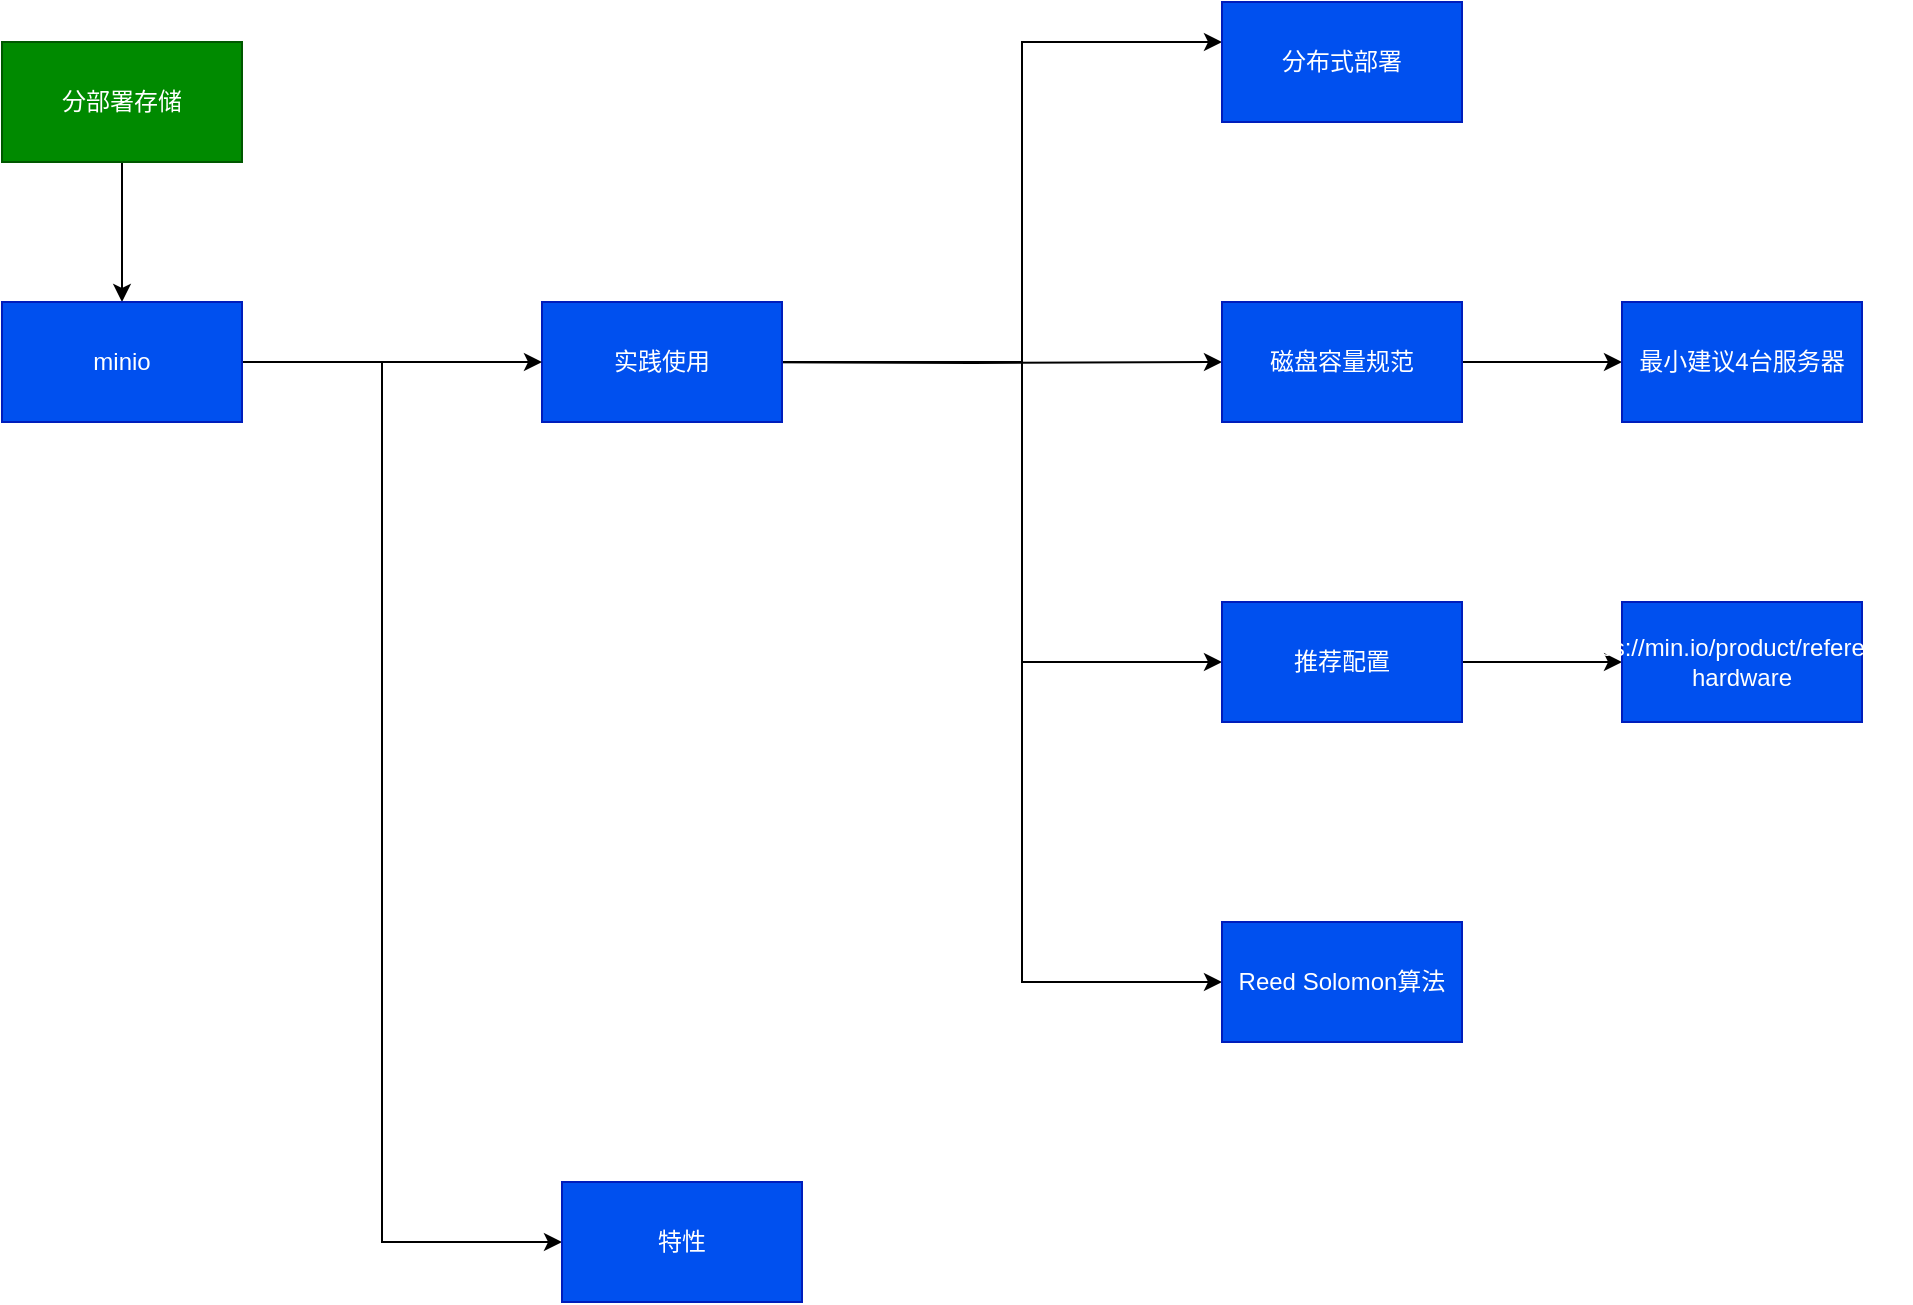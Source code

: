 <mxfile version="20.0.1" type="github">
  <diagram id="B0aUDjMEMcQMrFGBh2tU" name="第 1 页">
    <mxGraphModel dx="1422" dy="762" grid="1" gridSize="10" guides="1" tooltips="1" connect="1" arrows="1" fold="1" page="1" pageScale="1" pageWidth="827" pageHeight="1169" math="0" shadow="0">
      <root>
        <mxCell id="0" />
        <mxCell id="1" parent="0" />
        <mxCell id="20hMEODcdLOq8SeCK55--4" value="" style="edgeStyle=orthogonalEdgeStyle;rounded=0;orthogonalLoop=1;jettySize=auto;html=1;" edge="1" parent="1" source="5ZaRpA1pt5UQ2hP38Ieq-1" target="20hMEODcdLOq8SeCK55--3">
          <mxGeometry relative="1" as="geometry" />
        </mxCell>
        <mxCell id="5ZaRpA1pt5UQ2hP38Ieq-1" value="分部署存储" style="rounded=0;whiteSpace=wrap;html=1;fillColor=#008a00;fontColor=#ffffff;strokeColor=#005700;" parent="1" vertex="1">
          <mxGeometry x="40" y="100" width="120" height="60" as="geometry" />
        </mxCell>
        <mxCell id="5ZaRpA1pt5UQ2hP38Ieq-5" value="" style="edgeStyle=orthogonalEdgeStyle;rounded=0;orthogonalLoop=1;jettySize=auto;html=1;" parent="1" target="5ZaRpA1pt5UQ2hP38Ieq-4" edge="1">
          <mxGeometry relative="1" as="geometry">
            <Array as="points">
              <mxPoint x="550" y="260" />
              <mxPoint x="550" y="100" />
            </Array>
            <mxPoint x="400" y="260" as="sourcePoint" />
          </mxGeometry>
        </mxCell>
        <mxCell id="5ZaRpA1pt5UQ2hP38Ieq-7" value="" style="edgeStyle=orthogonalEdgeStyle;rounded=0;orthogonalLoop=1;jettySize=auto;html=1;" parent="1" target="5ZaRpA1pt5UQ2hP38Ieq-6" edge="1">
          <mxGeometry relative="1" as="geometry">
            <mxPoint x="400" y="260" as="sourcePoint" />
          </mxGeometry>
        </mxCell>
        <mxCell id="5ZaRpA1pt5UQ2hP38Ieq-11" value="" style="edgeStyle=orthogonalEdgeStyle;rounded=0;orthogonalLoop=1;jettySize=auto;html=1;" parent="1" target="5ZaRpA1pt5UQ2hP38Ieq-10" edge="1">
          <mxGeometry relative="1" as="geometry">
            <Array as="points">
              <mxPoint x="550" y="260" />
              <mxPoint x="550" y="410" />
            </Array>
            <mxPoint x="400" y="260" as="sourcePoint" />
          </mxGeometry>
        </mxCell>
        <mxCell id="5ZaRpA1pt5UQ2hP38Ieq-15" value="" style="edgeStyle=orthogonalEdgeStyle;rounded=0;orthogonalLoop=1;jettySize=auto;html=1;" parent="1" target="5ZaRpA1pt5UQ2hP38Ieq-14" edge="1">
          <mxGeometry relative="1" as="geometry">
            <Array as="points">
              <mxPoint x="550" y="260" />
              <mxPoint x="550" y="570" />
            </Array>
            <mxPoint x="430" y="260" as="sourcePoint" />
          </mxGeometry>
        </mxCell>
        <mxCell id="5ZaRpA1pt5UQ2hP38Ieq-2" value="实践使用" style="rounded=0;whiteSpace=wrap;html=1;fillColor=#0050ef;fontColor=#ffffff;strokeColor=#001DBC;" parent="1" vertex="1">
          <mxGeometry x="310" y="230" width="120" height="60" as="geometry" />
        </mxCell>
        <mxCell id="5ZaRpA1pt5UQ2hP38Ieq-4" value="分布式部署" style="rounded=0;whiteSpace=wrap;html=1;fillColor=#0050ef;fontColor=#ffffff;strokeColor=#001DBC;" parent="1" vertex="1">
          <mxGeometry x="650" y="80" width="120" height="60" as="geometry" />
        </mxCell>
        <mxCell id="5ZaRpA1pt5UQ2hP38Ieq-9" value="" style="edgeStyle=orthogonalEdgeStyle;rounded=0;orthogonalLoop=1;jettySize=auto;html=1;" parent="1" source="5ZaRpA1pt5UQ2hP38Ieq-6" target="5ZaRpA1pt5UQ2hP38Ieq-8" edge="1">
          <mxGeometry relative="1" as="geometry" />
        </mxCell>
        <mxCell id="5ZaRpA1pt5UQ2hP38Ieq-6" value="磁盘容量规范" style="rounded=0;whiteSpace=wrap;html=1;fillColor=#0050ef;fontColor=#ffffff;strokeColor=#001DBC;" parent="1" vertex="1">
          <mxGeometry x="650" y="230" width="120" height="60" as="geometry" />
        </mxCell>
        <mxCell id="5ZaRpA1pt5UQ2hP38Ieq-8" value="最小建议4台服务器" style="rounded=0;whiteSpace=wrap;html=1;fillColor=#0050ef;fontColor=#ffffff;strokeColor=#001DBC;" parent="1" vertex="1">
          <mxGeometry x="850" y="230" width="120" height="60" as="geometry" />
        </mxCell>
        <mxCell id="5ZaRpA1pt5UQ2hP38Ieq-13" value="" style="edgeStyle=orthogonalEdgeStyle;rounded=0;orthogonalLoop=1;jettySize=auto;html=1;" parent="1" source="5ZaRpA1pt5UQ2hP38Ieq-10" target="5ZaRpA1pt5UQ2hP38Ieq-12" edge="1">
          <mxGeometry relative="1" as="geometry" />
        </mxCell>
        <mxCell id="5ZaRpA1pt5UQ2hP38Ieq-10" value="推荐配置" style="rounded=0;whiteSpace=wrap;html=1;fillColor=#0050ef;fontColor=#ffffff;strokeColor=#001DBC;" parent="1" vertex="1">
          <mxGeometry x="650" y="380" width="120" height="60" as="geometry" />
        </mxCell>
        <mxCell id="5ZaRpA1pt5UQ2hP38Ieq-12" value="https://min.io/product/reference-hardware" style="rounded=0;whiteSpace=wrap;html=1;fillColor=#0050ef;fontColor=#ffffff;strokeColor=#001DBC;" parent="1" vertex="1">
          <mxGeometry x="850" y="380" width="120" height="60" as="geometry" />
        </mxCell>
        <mxCell id="5ZaRpA1pt5UQ2hP38Ieq-14" value="Reed Solomon算法" style="rounded=0;whiteSpace=wrap;html=1;fillColor=#0050ef;fontColor=#ffffff;strokeColor=#001DBC;" parent="1" vertex="1">
          <mxGeometry x="650" y="540" width="120" height="60" as="geometry" />
        </mxCell>
        <mxCell id="20hMEODcdLOq8SeCK55--8" value="" style="edgeStyle=orthogonalEdgeStyle;rounded=0;orthogonalLoop=1;jettySize=auto;html=1;entryX=0;entryY=0.5;entryDx=0;entryDy=0;" edge="1" parent="1" source="20hMEODcdLOq8SeCK55--3" target="5ZaRpA1pt5UQ2hP38Ieq-2">
          <mxGeometry relative="1" as="geometry">
            <mxPoint x="260" y="270" as="targetPoint" />
          </mxGeometry>
        </mxCell>
        <mxCell id="20hMEODcdLOq8SeCK55--10" value="" style="edgeStyle=orthogonalEdgeStyle;rounded=0;orthogonalLoop=1;jettySize=auto;html=1;" edge="1" parent="1" source="20hMEODcdLOq8SeCK55--3" target="20hMEODcdLOq8SeCK55--9">
          <mxGeometry relative="1" as="geometry">
            <Array as="points">
              <mxPoint x="230" y="260" />
              <mxPoint x="230" y="700" />
            </Array>
          </mxGeometry>
        </mxCell>
        <mxCell id="20hMEODcdLOq8SeCK55--3" value="minio" style="rounded=0;whiteSpace=wrap;html=1;fillColor=#0050ef;fontColor=#ffffff;strokeColor=#001DBC;" vertex="1" parent="1">
          <mxGeometry x="40" y="230" width="120" height="60" as="geometry" />
        </mxCell>
        <mxCell id="20hMEODcdLOq8SeCK55--9" value="特性" style="rounded=0;whiteSpace=wrap;html=1;fillColor=#0050ef;fontColor=#ffffff;strokeColor=#001DBC;" vertex="1" parent="1">
          <mxGeometry x="320" y="670" width="120" height="60" as="geometry" />
        </mxCell>
      </root>
    </mxGraphModel>
  </diagram>
</mxfile>
